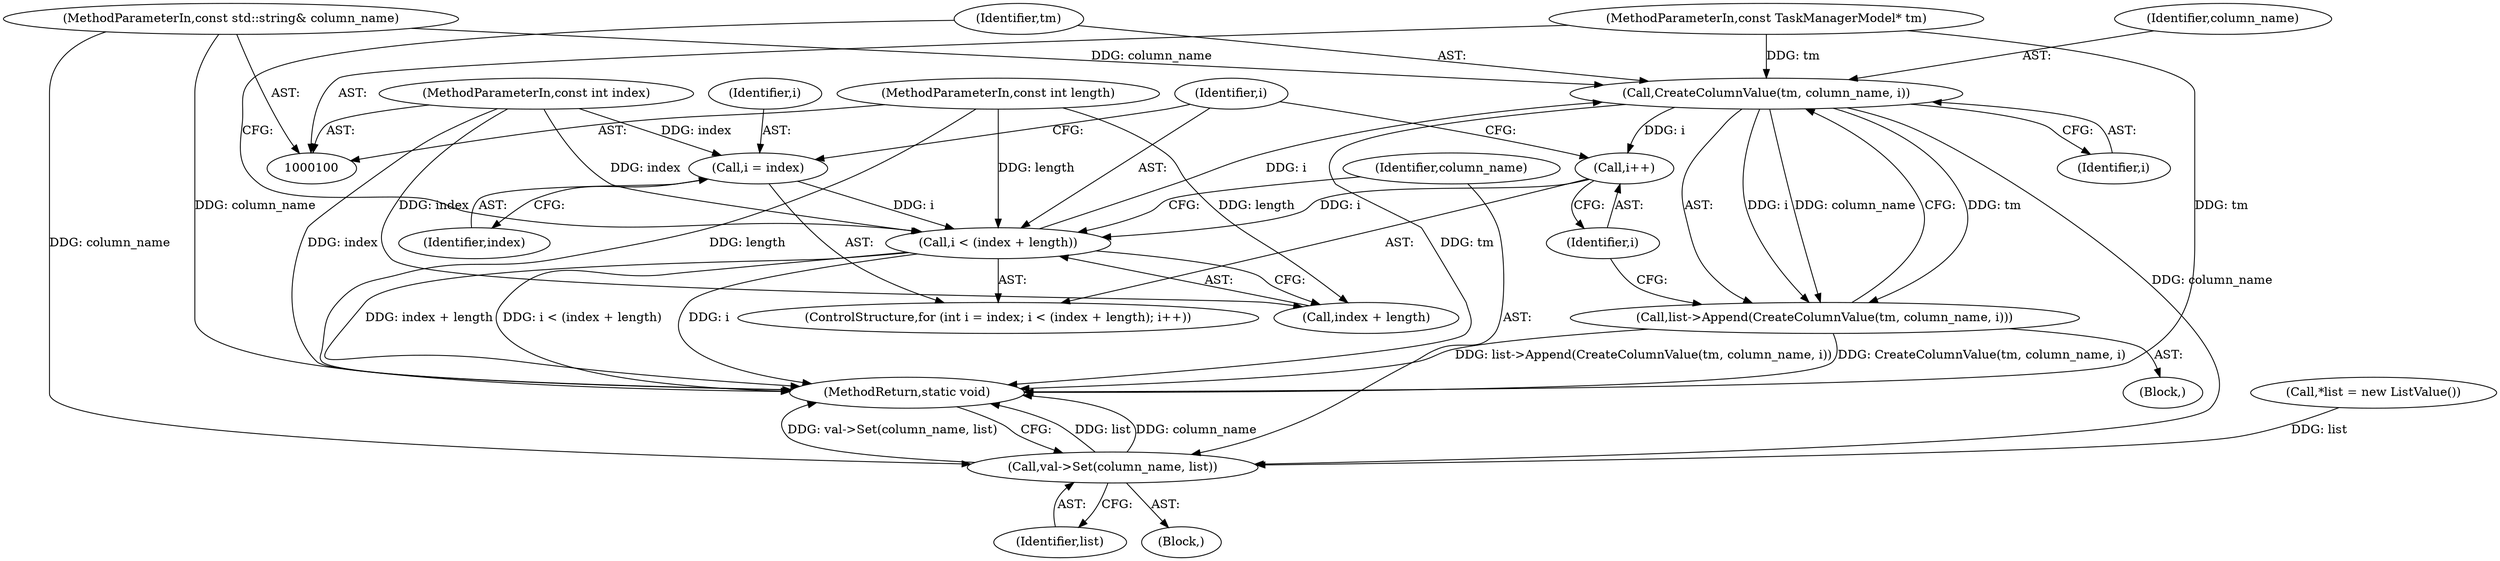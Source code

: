 digraph "0_Chrome_283fb25624bf253d120708152e23cf9143519198_1@pointer" {
"1000126" [label="(Call,CreateColumnValue(tm, column_name, i))"];
"1000101" [label="(MethodParameterIn,const TaskManagerModel* tm)"];
"1000102" [label="(MethodParameterIn,const std::string& column_name)"];
"1000117" [label="(Call,i < (index + length))"];
"1000122" [label="(Call,i++)"];
"1000126" [label="(Call,CreateColumnValue(tm, column_name, i))"];
"1000114" [label="(Call,i = index)"];
"1000103" [label="(MethodParameterIn,const int index)"];
"1000104" [label="(MethodParameterIn,const int length)"];
"1000125" [label="(Call,list->Append(CreateColumnValue(tm, column_name, i)))"];
"1000130" [label="(Call,val->Set(column_name, list))"];
"1000124" [label="(Block,)"];
"1000102" [label="(MethodParameterIn,const std::string& column_name)"];
"1000126" [label="(Call,CreateColumnValue(tm, column_name, i))"];
"1000129" [label="(Identifier,i)"];
"1000122" [label="(Call,i++)"];
"1000127" [label="(Identifier,tm)"];
"1000101" [label="(MethodParameterIn,const TaskManagerModel* tm)"];
"1000118" [label="(Identifier,i)"];
"1000119" [label="(Call,index + length)"];
"1000112" [label="(ControlStructure,for (int i = index; i < (index + length); i++))"];
"1000125" [label="(Call,list->Append(CreateColumnValue(tm, column_name, i)))"];
"1000114" [label="(Call,i = index)"];
"1000115" [label="(Identifier,i)"];
"1000131" [label="(Identifier,column_name)"];
"1000132" [label="(Identifier,list)"];
"1000104" [label="(MethodParameterIn,const int length)"];
"1000106" [label="(Block,)"];
"1000123" [label="(Identifier,i)"];
"1000116" [label="(Identifier,index)"];
"1000128" [label="(Identifier,column_name)"];
"1000133" [label="(MethodReturn,static void)"];
"1000108" [label="(Call,*list = new ListValue())"];
"1000103" [label="(MethodParameterIn,const int index)"];
"1000117" [label="(Call,i < (index + length))"];
"1000130" [label="(Call,val->Set(column_name, list))"];
"1000126" -> "1000125"  [label="AST: "];
"1000126" -> "1000129"  [label="CFG: "];
"1000127" -> "1000126"  [label="AST: "];
"1000128" -> "1000126"  [label="AST: "];
"1000129" -> "1000126"  [label="AST: "];
"1000125" -> "1000126"  [label="CFG: "];
"1000126" -> "1000133"  [label="DDG: tm"];
"1000126" -> "1000122"  [label="DDG: i"];
"1000126" -> "1000125"  [label="DDG: tm"];
"1000126" -> "1000125"  [label="DDG: column_name"];
"1000126" -> "1000125"  [label="DDG: i"];
"1000101" -> "1000126"  [label="DDG: tm"];
"1000102" -> "1000126"  [label="DDG: column_name"];
"1000117" -> "1000126"  [label="DDG: i"];
"1000126" -> "1000130"  [label="DDG: column_name"];
"1000101" -> "1000100"  [label="AST: "];
"1000101" -> "1000133"  [label="DDG: tm"];
"1000102" -> "1000100"  [label="AST: "];
"1000102" -> "1000133"  [label="DDG: column_name"];
"1000102" -> "1000130"  [label="DDG: column_name"];
"1000117" -> "1000112"  [label="AST: "];
"1000117" -> "1000119"  [label="CFG: "];
"1000118" -> "1000117"  [label="AST: "];
"1000119" -> "1000117"  [label="AST: "];
"1000127" -> "1000117"  [label="CFG: "];
"1000131" -> "1000117"  [label="CFG: "];
"1000117" -> "1000133"  [label="DDG: i < (index + length)"];
"1000117" -> "1000133"  [label="DDG: i"];
"1000117" -> "1000133"  [label="DDG: index + length"];
"1000122" -> "1000117"  [label="DDG: i"];
"1000114" -> "1000117"  [label="DDG: i"];
"1000103" -> "1000117"  [label="DDG: index"];
"1000104" -> "1000117"  [label="DDG: length"];
"1000122" -> "1000112"  [label="AST: "];
"1000122" -> "1000123"  [label="CFG: "];
"1000123" -> "1000122"  [label="AST: "];
"1000118" -> "1000122"  [label="CFG: "];
"1000114" -> "1000112"  [label="AST: "];
"1000114" -> "1000116"  [label="CFG: "];
"1000115" -> "1000114"  [label="AST: "];
"1000116" -> "1000114"  [label="AST: "];
"1000118" -> "1000114"  [label="CFG: "];
"1000103" -> "1000114"  [label="DDG: index"];
"1000103" -> "1000100"  [label="AST: "];
"1000103" -> "1000133"  [label="DDG: index"];
"1000103" -> "1000119"  [label="DDG: index"];
"1000104" -> "1000100"  [label="AST: "];
"1000104" -> "1000133"  [label="DDG: length"];
"1000104" -> "1000119"  [label="DDG: length"];
"1000125" -> "1000124"  [label="AST: "];
"1000123" -> "1000125"  [label="CFG: "];
"1000125" -> "1000133"  [label="DDG: list->Append(CreateColumnValue(tm, column_name, i))"];
"1000125" -> "1000133"  [label="DDG: CreateColumnValue(tm, column_name, i)"];
"1000130" -> "1000106"  [label="AST: "];
"1000130" -> "1000132"  [label="CFG: "];
"1000131" -> "1000130"  [label="AST: "];
"1000132" -> "1000130"  [label="AST: "];
"1000133" -> "1000130"  [label="CFG: "];
"1000130" -> "1000133"  [label="DDG: list"];
"1000130" -> "1000133"  [label="DDG: column_name"];
"1000130" -> "1000133"  [label="DDG: val->Set(column_name, list)"];
"1000108" -> "1000130"  [label="DDG: list"];
}
